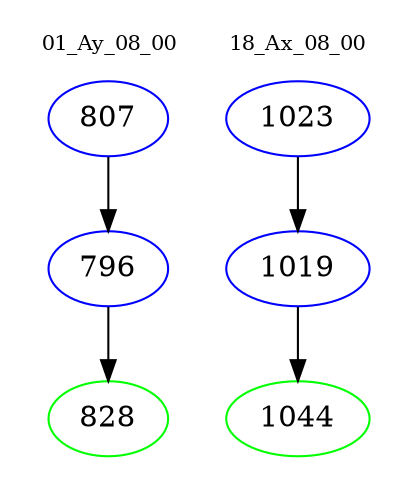 digraph{
subgraph cluster_0 {
color = white
label = "01_Ay_08_00";
fontsize=10;
T0_807 [label="807", color="blue"]
T0_807 -> T0_796 [color="black"]
T0_796 [label="796", color="blue"]
T0_796 -> T0_828 [color="black"]
T0_828 [label="828", color="green"]
}
subgraph cluster_1 {
color = white
label = "18_Ax_08_00";
fontsize=10;
T1_1023 [label="1023", color="blue"]
T1_1023 -> T1_1019 [color="black"]
T1_1019 [label="1019", color="blue"]
T1_1019 -> T1_1044 [color="black"]
T1_1044 [label="1044", color="green"]
}
}
